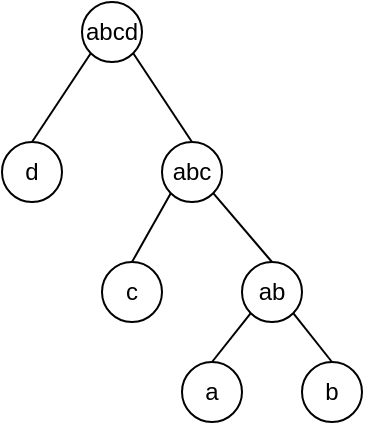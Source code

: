<mxfile version="24.7.6">
  <diagram name="Page-1" id="TwJ3v8vGoPVVe2mcMEZA">
    <mxGraphModel dx="1434" dy="793" grid="1" gridSize="10" guides="1" tooltips="1" connect="1" arrows="1" fold="1" page="1" pageScale="1" pageWidth="850" pageHeight="1100" math="0" shadow="0">
      <root>
        <mxCell id="0" />
        <mxCell id="1" parent="0" />
        <mxCell id="hGCilRiJ_WjDdyDnkMgZ-1" value="d" style="ellipse;whiteSpace=wrap;html=1;aspect=fixed;" vertex="1" parent="1">
          <mxGeometry x="290" y="300" width="30" height="30" as="geometry" />
        </mxCell>
        <mxCell id="hGCilRiJ_WjDdyDnkMgZ-2" value="c" style="ellipse;whiteSpace=wrap;html=1;aspect=fixed;direction=south;" vertex="1" parent="1">
          <mxGeometry x="340" y="360" width="30" height="30" as="geometry" />
        </mxCell>
        <mxCell id="hGCilRiJ_WjDdyDnkMgZ-3" value="abc" style="ellipse;whiteSpace=wrap;html=1;aspect=fixed;" vertex="1" parent="1">
          <mxGeometry x="370" y="300" width="30" height="30" as="geometry" />
        </mxCell>
        <mxCell id="hGCilRiJ_WjDdyDnkMgZ-4" value="b" style="ellipse;whiteSpace=wrap;html=1;aspect=fixed;" vertex="1" parent="1">
          <mxGeometry x="440" y="410" width="30" height="30" as="geometry" />
        </mxCell>
        <mxCell id="hGCilRiJ_WjDdyDnkMgZ-5" value="abcd" style="ellipse;whiteSpace=wrap;html=1;aspect=fixed;" vertex="1" parent="1">
          <mxGeometry x="330" y="230" width="30" height="30" as="geometry" />
        </mxCell>
        <mxCell id="hGCilRiJ_WjDdyDnkMgZ-6" value="ab" style="ellipse;whiteSpace=wrap;html=1;aspect=fixed;" vertex="1" parent="1">
          <mxGeometry x="410" y="360" width="30" height="30" as="geometry" />
        </mxCell>
        <mxCell id="hGCilRiJ_WjDdyDnkMgZ-7" value="a" style="ellipse;whiteSpace=wrap;html=1;aspect=fixed;" vertex="1" parent="1">
          <mxGeometry x="380" y="410" width="30" height="30" as="geometry" />
        </mxCell>
        <mxCell id="hGCilRiJ_WjDdyDnkMgZ-9" value="" style="endArrow=none;html=1;rounded=0;entryX=0;entryY=1;entryDx=0;entryDy=0;exitX=0.5;exitY=0;exitDx=0;exitDy=0;" edge="1" parent="1" source="hGCilRiJ_WjDdyDnkMgZ-1" target="hGCilRiJ_WjDdyDnkMgZ-5">
          <mxGeometry width="50" height="50" relative="1" as="geometry">
            <mxPoint x="230" y="320" as="sourcePoint" />
            <mxPoint x="280" y="270" as="targetPoint" />
          </mxGeometry>
        </mxCell>
        <mxCell id="hGCilRiJ_WjDdyDnkMgZ-10" value="" style="endArrow=none;html=1;rounded=0;entryX=0;entryY=1;entryDx=0;entryDy=0;exitX=0;exitY=0.5;exitDx=0;exitDy=0;" edge="1" parent="1" source="hGCilRiJ_WjDdyDnkMgZ-2" target="hGCilRiJ_WjDdyDnkMgZ-3">
          <mxGeometry width="50" height="50" relative="1" as="geometry">
            <mxPoint x="340" y="375" as="sourcePoint" />
            <mxPoint x="375" y="320" as="targetPoint" />
          </mxGeometry>
        </mxCell>
        <mxCell id="hGCilRiJ_WjDdyDnkMgZ-11" value="" style="endArrow=none;html=1;rounded=0;exitX=0.5;exitY=0;exitDx=0;exitDy=0;entryX=1;entryY=1;entryDx=0;entryDy=0;" edge="1" parent="1" source="hGCilRiJ_WjDdyDnkMgZ-3" target="hGCilRiJ_WjDdyDnkMgZ-5">
          <mxGeometry width="50" height="50" relative="1" as="geometry">
            <mxPoint x="315" y="320" as="sourcePoint" />
            <mxPoint x="350" y="260" as="targetPoint" />
          </mxGeometry>
        </mxCell>
        <mxCell id="hGCilRiJ_WjDdyDnkMgZ-12" value="" style="endArrow=none;html=1;rounded=0;entryX=0;entryY=1;entryDx=0;entryDy=0;exitX=0.5;exitY=0;exitDx=0;exitDy=0;" edge="1" parent="1" source="hGCilRiJ_WjDdyDnkMgZ-7" target="hGCilRiJ_WjDdyDnkMgZ-6">
          <mxGeometry width="50" height="50" relative="1" as="geometry">
            <mxPoint x="380" y="402.5" as="sourcePoint" />
            <mxPoint x="415" y="347.5" as="targetPoint" />
          </mxGeometry>
        </mxCell>
        <mxCell id="hGCilRiJ_WjDdyDnkMgZ-13" value="" style="endArrow=none;html=1;rounded=0;entryX=1;entryY=1;entryDx=0;entryDy=0;exitX=0.5;exitY=0;exitDx=0;exitDy=0;" edge="1" parent="1" source="hGCilRiJ_WjDdyDnkMgZ-4" target="hGCilRiJ_WjDdyDnkMgZ-6">
          <mxGeometry width="50" height="50" relative="1" as="geometry">
            <mxPoint x="460" y="405" as="sourcePoint" />
            <mxPoint x="495" y="350" as="targetPoint" />
          </mxGeometry>
        </mxCell>
        <mxCell id="hGCilRiJ_WjDdyDnkMgZ-14" value="" style="endArrow=none;html=1;rounded=0;entryX=1;entryY=1;entryDx=0;entryDy=0;exitX=0.5;exitY=0;exitDx=0;exitDy=0;" edge="1" parent="1" source="hGCilRiJ_WjDdyDnkMgZ-6" target="hGCilRiJ_WjDdyDnkMgZ-3">
          <mxGeometry width="50" height="50" relative="1" as="geometry">
            <mxPoint x="345" y="350" as="sourcePoint" />
            <mxPoint x="380" y="295" as="targetPoint" />
          </mxGeometry>
        </mxCell>
      </root>
    </mxGraphModel>
  </diagram>
</mxfile>
